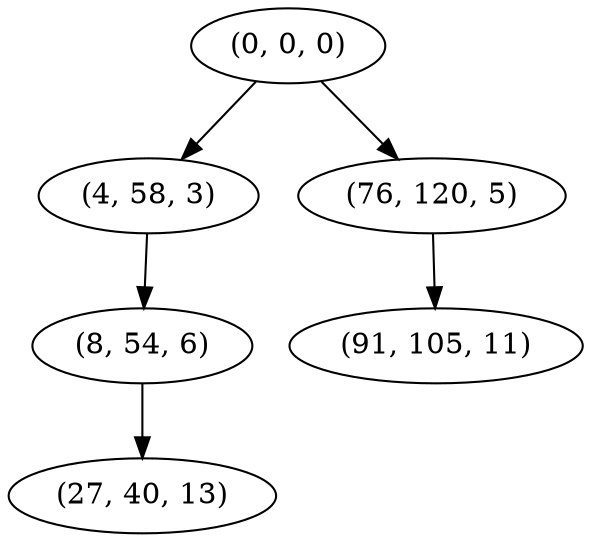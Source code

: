 digraph tree {
    "(0, 0, 0)";
    "(4, 58, 3)";
    "(8, 54, 6)";
    "(27, 40, 13)";
    "(76, 120, 5)";
    "(91, 105, 11)";
    "(0, 0, 0)" -> "(4, 58, 3)";
    "(0, 0, 0)" -> "(76, 120, 5)";
    "(4, 58, 3)" -> "(8, 54, 6)";
    "(8, 54, 6)" -> "(27, 40, 13)";
    "(76, 120, 5)" -> "(91, 105, 11)";
}
